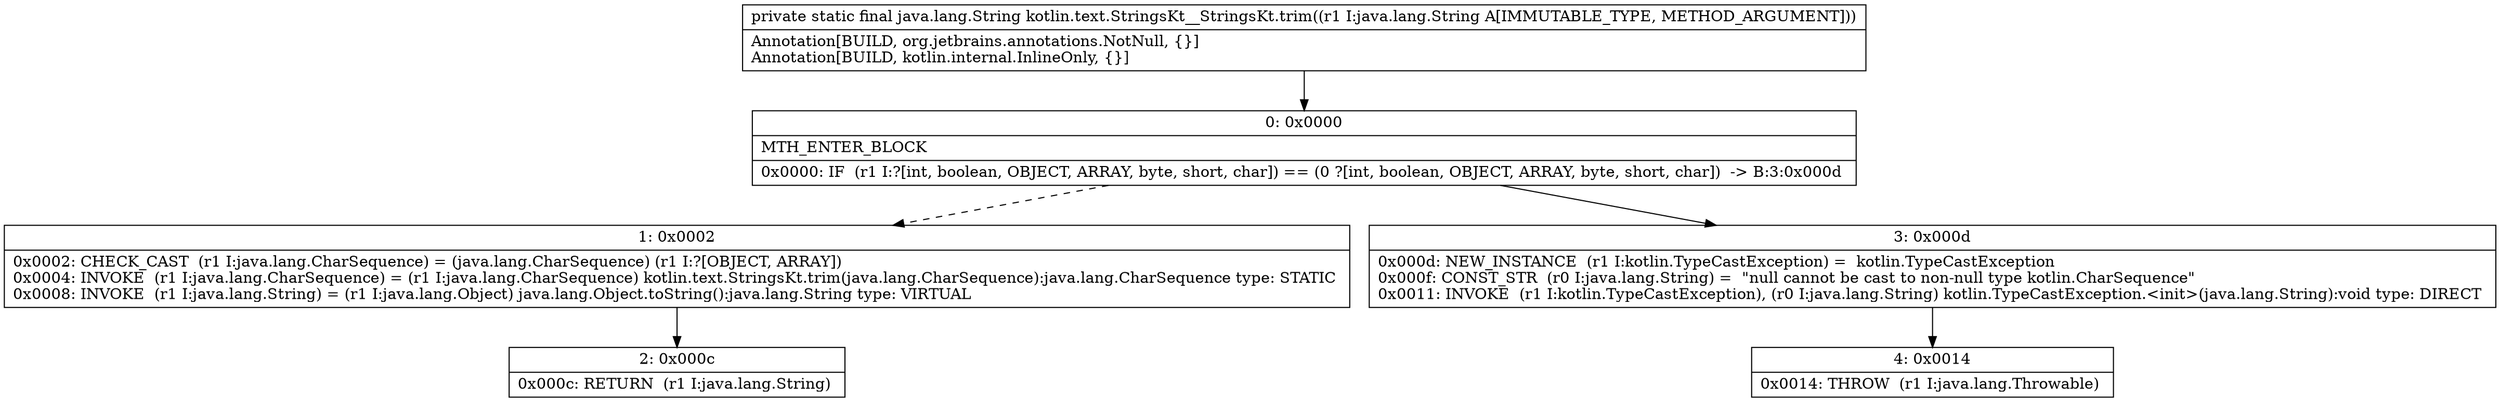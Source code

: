 digraph "CFG forkotlin.text.StringsKt__StringsKt.trim(Ljava\/lang\/String;)Ljava\/lang\/String;" {
Node_0 [shape=record,label="{0\:\ 0x0000|MTH_ENTER_BLOCK\l|0x0000: IF  (r1 I:?[int, boolean, OBJECT, ARRAY, byte, short, char]) == (0 ?[int, boolean, OBJECT, ARRAY, byte, short, char])  \-\> B:3:0x000d \l}"];
Node_1 [shape=record,label="{1\:\ 0x0002|0x0002: CHECK_CAST  (r1 I:java.lang.CharSequence) = (java.lang.CharSequence) (r1 I:?[OBJECT, ARRAY]) \l0x0004: INVOKE  (r1 I:java.lang.CharSequence) = (r1 I:java.lang.CharSequence) kotlin.text.StringsKt.trim(java.lang.CharSequence):java.lang.CharSequence type: STATIC \l0x0008: INVOKE  (r1 I:java.lang.String) = (r1 I:java.lang.Object) java.lang.Object.toString():java.lang.String type: VIRTUAL \l}"];
Node_2 [shape=record,label="{2\:\ 0x000c|0x000c: RETURN  (r1 I:java.lang.String) \l}"];
Node_3 [shape=record,label="{3\:\ 0x000d|0x000d: NEW_INSTANCE  (r1 I:kotlin.TypeCastException) =  kotlin.TypeCastException \l0x000f: CONST_STR  (r0 I:java.lang.String) =  \"null cannot be cast to non\-null type kotlin.CharSequence\" \l0x0011: INVOKE  (r1 I:kotlin.TypeCastException), (r0 I:java.lang.String) kotlin.TypeCastException.\<init\>(java.lang.String):void type: DIRECT \l}"];
Node_4 [shape=record,label="{4\:\ 0x0014|0x0014: THROW  (r1 I:java.lang.Throwable) \l}"];
MethodNode[shape=record,label="{private static final java.lang.String kotlin.text.StringsKt__StringsKt.trim((r1 I:java.lang.String A[IMMUTABLE_TYPE, METHOD_ARGUMENT]))  | Annotation[BUILD, org.jetbrains.annotations.NotNull, \{\}]\lAnnotation[BUILD, kotlin.internal.InlineOnly, \{\}]\l}"];
MethodNode -> Node_0;
Node_0 -> Node_1[style=dashed];
Node_0 -> Node_3;
Node_1 -> Node_2;
Node_3 -> Node_4;
}

